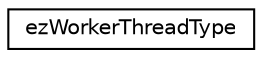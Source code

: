 digraph "Graphical Class Hierarchy"
{
 // LATEX_PDF_SIZE
  edge [fontname="Helvetica",fontsize="10",labelfontname="Helvetica",labelfontsize="10"];
  node [fontname="Helvetica",fontsize="10",shape=record];
  rankdir="LR";
  Node0 [label="ezWorkerThreadType",height=0.2,width=0.4,color="black", fillcolor="white", style="filled",URL="$d2/d9b/structez_worker_thread_type.htm",tooltip=" "];
}
